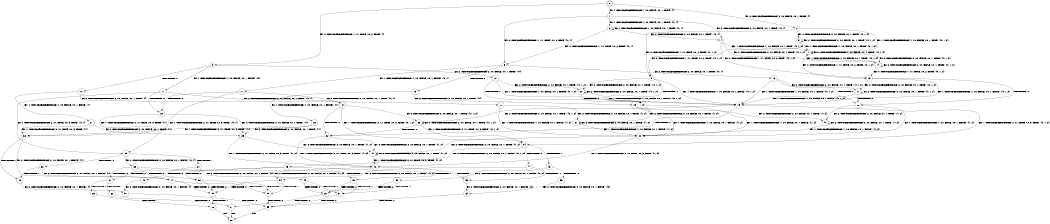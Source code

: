 digraph BCG {
size = "7, 10.5";
center = TRUE;
node [shape = circle];
0 [peripheries = 2];
0 -> 1 [label = "EX !1 !ATOMIC_EXCH_BRANCH (1, +0, FALSE, +0, 1, TRUE) !{}"];
0 -> 2 [label = "EX !2 !ATOMIC_EXCH_BRANCH (2, +0, FALSE, +0, 1, TRUE) !{}"];
0 -> 3 [label = "EX !0 !ATOMIC_EXCH_BRANCH (1, +1, TRUE, +0, 2, TRUE) !{}"];
1 -> 4 [label = "EX !2 !ATOMIC_EXCH_BRANCH (2, +0, FALSE, +0, 1, TRUE) !{0, 1}"];
1 -> 5 [label = "EX !0 !ATOMIC_EXCH_BRANCH (1, +1, TRUE, +0, 2, TRUE) !{0, 1}"];
1 -> 6 [label = "EX !1 !ATOMIC_EXCH_BRANCH (1, +0, FALSE, +0, 1, TRUE) !{0, 1}"];
2 -> 7 [label = "EX !1 !ATOMIC_EXCH_BRANCH (1, +0, FALSE, +0, 1, TRUE) !{0, 1, 2}"];
2 -> 8 [label = "EX !0 !ATOMIC_EXCH_BRANCH (1, +1, TRUE, +0, 2, TRUE) !{0, 1, 2}"];
2 -> 9 [label = "EX !2 !ATOMIC_EXCH_BRANCH (2, +0, FALSE, +0, 1, TRUE) !{0, 1, 2}"];
3 -> 10 [label = "TERMINATE !0"];
3 -> 11 [label = "EX !1 !ATOMIC_EXCH_BRANCH (1, +0, FALSE, +0, 1, FALSE) !{0}"];
3 -> 12 [label = "EX !2 !ATOMIC_EXCH_BRANCH (2, +0, FALSE, +0, 1, TRUE) !{0}"];
4 -> 13 [label = "EX !0 !ATOMIC_EXCH_BRANCH (1, +1, TRUE, +0, 2, TRUE) !{0, 1, 2}"];
4 -> 14 [label = "EX !2 !ATOMIC_EXCH_BRANCH (2, +0, FALSE, +0, 1, TRUE) !{0, 1, 2}"];
4 -> 7 [label = "EX !1 !ATOMIC_EXCH_BRANCH (1, +0, FALSE, +0, 1, TRUE) !{0, 1, 2}"];
5 -> 15 [label = "TERMINATE !0"];
5 -> 16 [label = "EX !2 !ATOMIC_EXCH_BRANCH (2, +0, FALSE, +0, 1, TRUE) !{0, 1}"];
5 -> 17 [label = "EX !1 !ATOMIC_EXCH_BRANCH (1, +0, FALSE, +0, 1, FALSE) !{0, 1}"];
6 -> 4 [label = "EX !2 !ATOMIC_EXCH_BRANCH (2, +0, FALSE, +0, 1, TRUE) !{0, 1}"];
6 -> 5 [label = "EX !0 !ATOMIC_EXCH_BRANCH (1, +1, TRUE, +0, 2, TRUE) !{0, 1}"];
6 -> 6 [label = "EX !1 !ATOMIC_EXCH_BRANCH (1, +0, FALSE, +0, 1, TRUE) !{0, 1}"];
7 -> 13 [label = "EX !0 !ATOMIC_EXCH_BRANCH (1, +1, TRUE, +0, 2, TRUE) !{0, 1, 2}"];
7 -> 14 [label = "EX !2 !ATOMIC_EXCH_BRANCH (2, +0, FALSE, +0, 1, TRUE) !{0, 1, 2}"];
7 -> 7 [label = "EX !1 !ATOMIC_EXCH_BRANCH (1, +0, FALSE, +0, 1, TRUE) !{0, 1, 2}"];
8 -> 18 [label = "TERMINATE !0"];
8 -> 19 [label = "EX !1 !ATOMIC_EXCH_BRANCH (1, +0, FALSE, +0, 1, FALSE) !{0, 1, 2}"];
8 -> 20 [label = "EX !2 !ATOMIC_EXCH_BRANCH (2, +0, FALSE, +0, 1, TRUE) !{0, 1, 2}"];
9 -> 7 [label = "EX !1 !ATOMIC_EXCH_BRANCH (1, +0, FALSE, +0, 1, TRUE) !{0, 1, 2}"];
9 -> 8 [label = "EX !0 !ATOMIC_EXCH_BRANCH (1, +1, TRUE, +0, 2, TRUE) !{0, 1, 2}"];
9 -> 9 [label = "EX !2 !ATOMIC_EXCH_BRANCH (2, +0, FALSE, +0, 1, TRUE) !{0, 1, 2}"];
10 -> 21 [label = "EX !1 !ATOMIC_EXCH_BRANCH (1, +0, FALSE, +0, 1, FALSE) !{}"];
10 -> 22 [label = "EX !2 !ATOMIC_EXCH_BRANCH (2, +0, FALSE, +0, 1, TRUE) !{}"];
11 -> 23 [label = "TERMINATE !0"];
11 -> 24 [label = "EX !2 !ATOMIC_EXCH_BRANCH (2, +0, FALSE, +0, 1, TRUE) !{0, 1}"];
11 -> 25 [label = "EX !1 !ATOMIC_EXCH_BRANCH (2, +1, TRUE, +0, 3, TRUE) !{0, 1}"];
12 -> 18 [label = "TERMINATE !0"];
12 -> 19 [label = "EX !1 !ATOMIC_EXCH_BRANCH (1, +0, FALSE, +0, 1, FALSE) !{0, 1, 2}"];
12 -> 20 [label = "EX !2 !ATOMIC_EXCH_BRANCH (2, +0, FALSE, +0, 1, TRUE) !{0, 1, 2}"];
13 -> 26 [label = "TERMINATE !0"];
13 -> 27 [label = "EX !2 !ATOMIC_EXCH_BRANCH (2, +0, FALSE, +0, 1, TRUE) !{0, 1, 2}"];
13 -> 19 [label = "EX !1 !ATOMIC_EXCH_BRANCH (1, +0, FALSE, +0, 1, FALSE) !{0, 1, 2}"];
14 -> 13 [label = "EX !0 !ATOMIC_EXCH_BRANCH (1, +1, TRUE, +0, 2, TRUE) !{0, 1, 2}"];
14 -> 14 [label = "EX !2 !ATOMIC_EXCH_BRANCH (2, +0, FALSE, +0, 1, TRUE) !{0, 1, 2}"];
14 -> 7 [label = "EX !1 !ATOMIC_EXCH_BRANCH (1, +0, FALSE, +0, 1, TRUE) !{0, 1, 2}"];
15 -> 28 [label = "EX !2 !ATOMIC_EXCH_BRANCH (2, +0, FALSE, +0, 1, TRUE) !{1}"];
15 -> 29 [label = "EX !1 !ATOMIC_EXCH_BRANCH (1, +0, FALSE, +0, 1, FALSE) !{1}"];
16 -> 26 [label = "TERMINATE !0"];
16 -> 27 [label = "EX !2 !ATOMIC_EXCH_BRANCH (2, +0, FALSE, +0, 1, TRUE) !{0, 1, 2}"];
16 -> 19 [label = "EX !1 !ATOMIC_EXCH_BRANCH (1, +0, FALSE, +0, 1, FALSE) !{0, 1, 2}"];
17 -> 23 [label = "TERMINATE !0"];
17 -> 24 [label = "EX !2 !ATOMIC_EXCH_BRANCH (2, +0, FALSE, +0, 1, TRUE) !{0, 1}"];
17 -> 25 [label = "EX !1 !ATOMIC_EXCH_BRANCH (2, +1, TRUE, +0, 3, TRUE) !{0, 1}"];
18 -> 30 [label = "EX !1 !ATOMIC_EXCH_BRANCH (1, +0, FALSE, +0, 1, FALSE) !{1, 2}"];
18 -> 31 [label = "EX !2 !ATOMIC_EXCH_BRANCH (2, +0, FALSE, +0, 1, TRUE) !{1, 2}"];
19 -> 32 [label = "TERMINATE !0"];
19 -> 33 [label = "EX !2 !ATOMIC_EXCH_BRANCH (2, +0, FALSE, +0, 1, TRUE) !{0, 1, 2}"];
19 -> 34 [label = "EX !1 !ATOMIC_EXCH_BRANCH (2, +1, TRUE, +0, 3, TRUE) !{0, 1, 2}"];
20 -> 18 [label = "TERMINATE !0"];
20 -> 19 [label = "EX !1 !ATOMIC_EXCH_BRANCH (1, +0, FALSE, +0, 1, FALSE) !{0, 1, 2}"];
20 -> 20 [label = "EX !2 !ATOMIC_EXCH_BRANCH (2, +0, FALSE, +0, 1, TRUE) !{0, 1, 2}"];
21 -> 35 [label = "EX !2 !ATOMIC_EXCH_BRANCH (2, +0, FALSE, +0, 1, TRUE) !{1}"];
21 -> 36 [label = "EX !1 !ATOMIC_EXCH_BRANCH (2, +1, TRUE, +0, 3, TRUE) !{1}"];
22 -> 30 [label = "EX !1 !ATOMIC_EXCH_BRANCH (1, +0, FALSE, +0, 1, FALSE) !{1, 2}"];
22 -> 31 [label = "EX !2 !ATOMIC_EXCH_BRANCH (2, +0, FALSE, +0, 1, TRUE) !{1, 2}"];
23 -> 35 [label = "EX !2 !ATOMIC_EXCH_BRANCH (2, +0, FALSE, +0, 1, TRUE) !{1}"];
23 -> 36 [label = "EX !1 !ATOMIC_EXCH_BRANCH (2, +1, TRUE, +0, 3, TRUE) !{1}"];
24 -> 32 [label = "TERMINATE !0"];
24 -> 33 [label = "EX !2 !ATOMIC_EXCH_BRANCH (2, +0, FALSE, +0, 1, TRUE) !{0, 1, 2}"];
24 -> 34 [label = "EX !1 !ATOMIC_EXCH_BRANCH (2, +1, TRUE, +0, 3, TRUE) !{0, 1, 2}"];
25 -> 37 [label = "TERMINATE !1"];
25 -> 38 [label = "TERMINATE !0"];
25 -> 39 [label = "EX !2 !ATOMIC_EXCH_BRANCH (2, +0, FALSE, +0, 1, FALSE) !{0, 1}"];
26 -> 40 [label = "EX !2 !ATOMIC_EXCH_BRANCH (2, +0, FALSE, +0, 1, TRUE) !{1, 2}"];
26 -> 30 [label = "EX !1 !ATOMIC_EXCH_BRANCH (1, +0, FALSE, +0, 1, FALSE) !{1, 2}"];
27 -> 26 [label = "TERMINATE !0"];
27 -> 27 [label = "EX !2 !ATOMIC_EXCH_BRANCH (2, +0, FALSE, +0, 1, TRUE) !{0, 1, 2}"];
27 -> 19 [label = "EX !1 !ATOMIC_EXCH_BRANCH (1, +0, FALSE, +0, 1, FALSE) !{0, 1, 2}"];
28 -> 40 [label = "EX !2 !ATOMIC_EXCH_BRANCH (2, +0, FALSE, +0, 1, TRUE) !{1, 2}"];
28 -> 30 [label = "EX !1 !ATOMIC_EXCH_BRANCH (1, +0, FALSE, +0, 1, FALSE) !{1, 2}"];
29 -> 35 [label = "EX !2 !ATOMIC_EXCH_BRANCH (2, +0, FALSE, +0, 1, TRUE) !{1}"];
29 -> 36 [label = "EX !1 !ATOMIC_EXCH_BRANCH (2, +1, TRUE, +0, 3, TRUE) !{1}"];
30 -> 41 [label = "EX !2 !ATOMIC_EXCH_BRANCH (2, +0, FALSE, +0, 1, TRUE) !{1, 2}"];
30 -> 42 [label = "EX !1 !ATOMIC_EXCH_BRANCH (2, +1, TRUE, +0, 3, TRUE) !{1, 2}"];
31 -> 30 [label = "EX !1 !ATOMIC_EXCH_BRANCH (1, +0, FALSE, +0, 1, FALSE) !{1, 2}"];
31 -> 31 [label = "EX !2 !ATOMIC_EXCH_BRANCH (2, +0, FALSE, +0, 1, TRUE) !{1, 2}"];
32 -> 41 [label = "EX !2 !ATOMIC_EXCH_BRANCH (2, +0, FALSE, +0, 1, TRUE) !{1, 2}"];
32 -> 42 [label = "EX !1 !ATOMIC_EXCH_BRANCH (2, +1, TRUE, +0, 3, TRUE) !{1, 2}"];
33 -> 32 [label = "TERMINATE !0"];
33 -> 33 [label = "EX !2 !ATOMIC_EXCH_BRANCH (2, +0, FALSE, +0, 1, TRUE) !{0, 1, 2}"];
33 -> 34 [label = "EX !1 !ATOMIC_EXCH_BRANCH (2, +1, TRUE, +0, 3, TRUE) !{0, 1, 2}"];
34 -> 43 [label = "TERMINATE !1"];
34 -> 44 [label = "TERMINATE !0"];
34 -> 45 [label = "EX !2 !ATOMIC_EXCH_BRANCH (2, +0, FALSE, +0, 1, FALSE) !{0, 1, 2}"];
35 -> 41 [label = "EX !2 !ATOMIC_EXCH_BRANCH (2, +0, FALSE, +0, 1, TRUE) !{1, 2}"];
35 -> 42 [label = "EX !1 !ATOMIC_EXCH_BRANCH (2, +1, TRUE, +0, 3, TRUE) !{1, 2}"];
36 -> 46 [label = "TERMINATE !1"];
36 -> 47 [label = "EX !2 !ATOMIC_EXCH_BRANCH (2, +0, FALSE, +0, 1, FALSE) !{1}"];
37 -> 48 [label = "TERMINATE !0"];
37 -> 49 [label = "EX !2 !ATOMIC_EXCH_BRANCH (2, +0, FALSE, +0, 1, FALSE) !{0}"];
38 -> 46 [label = "TERMINATE !1"];
38 -> 47 [label = "EX !2 !ATOMIC_EXCH_BRANCH (2, +0, FALSE, +0, 1, FALSE) !{1}"];
39 -> 50 [label = "TERMINATE !1"];
39 -> 51 [label = "TERMINATE !2"];
39 -> 52 [label = "TERMINATE !0"];
40 -> 40 [label = "EX !2 !ATOMIC_EXCH_BRANCH (2, +0, FALSE, +0, 1, TRUE) !{1, 2}"];
40 -> 30 [label = "EX !1 !ATOMIC_EXCH_BRANCH (1, +0, FALSE, +0, 1, FALSE) !{1, 2}"];
41 -> 41 [label = "EX !2 !ATOMIC_EXCH_BRANCH (2, +0, FALSE, +0, 1, TRUE) !{1, 2}"];
41 -> 42 [label = "EX !1 !ATOMIC_EXCH_BRANCH (2, +1, TRUE, +0, 3, TRUE) !{1, 2}"];
42 -> 53 [label = "TERMINATE !1"];
42 -> 54 [label = "EX !2 !ATOMIC_EXCH_BRANCH (2, +0, FALSE, +0, 1, FALSE) !{1, 2}"];
43 -> 55 [label = "TERMINATE !0"];
43 -> 56 [label = "EX !2 !ATOMIC_EXCH_BRANCH (2, +0, FALSE, +0, 1, FALSE) !{0, 2}"];
44 -> 53 [label = "TERMINATE !1"];
44 -> 54 [label = "EX !2 !ATOMIC_EXCH_BRANCH (2, +0, FALSE, +0, 1, FALSE) !{1, 2}"];
45 -> 50 [label = "TERMINATE !1"];
45 -> 51 [label = "TERMINATE !2"];
45 -> 52 [label = "TERMINATE !0"];
46 -> 57 [label = "EX !2 !ATOMIC_EXCH_BRANCH (2, +0, FALSE, +0, 1, FALSE) !{}"];
47 -> 58 [label = "TERMINATE !1"];
47 -> 59 [label = "TERMINATE !2"];
48 -> 57 [label = "EX !2 !ATOMIC_EXCH_BRANCH (2, +0, FALSE, +0, 1, FALSE) !{}"];
49 -> 60 [label = "TERMINATE !2"];
49 -> 61 [label = "TERMINATE !0"];
50 -> 60 [label = "TERMINATE !2"];
50 -> 61 [label = "TERMINATE !0"];
51 -> 62 [label = "TERMINATE !1"];
51 -> 63 [label = "TERMINATE !0"];
52 -> 58 [label = "TERMINATE !1"];
52 -> 59 [label = "TERMINATE !2"];
53 -> 64 [label = "EX !2 !ATOMIC_EXCH_BRANCH (2, +0, FALSE, +0, 1, FALSE) !{2}"];
54 -> 58 [label = "TERMINATE !1"];
54 -> 59 [label = "TERMINATE !2"];
55 -> 64 [label = "EX !2 !ATOMIC_EXCH_BRANCH (2, +0, FALSE, +0, 1, FALSE) !{2}"];
56 -> 60 [label = "TERMINATE !2"];
56 -> 61 [label = "TERMINATE !0"];
57 -> 65 [label = "TERMINATE !2"];
58 -> 65 [label = "TERMINATE !2"];
59 -> 66 [label = "TERMINATE !1"];
60 -> 67 [label = "TERMINATE !0"];
61 -> 65 [label = "TERMINATE !2"];
62 -> 67 [label = "TERMINATE !0"];
63 -> 66 [label = "TERMINATE !1"];
64 -> 65 [label = "TERMINATE !2"];
65 -> 68 [label = "exit"];
66 -> 68 [label = "exit"];
67 -> 68 [label = "exit"];
}
